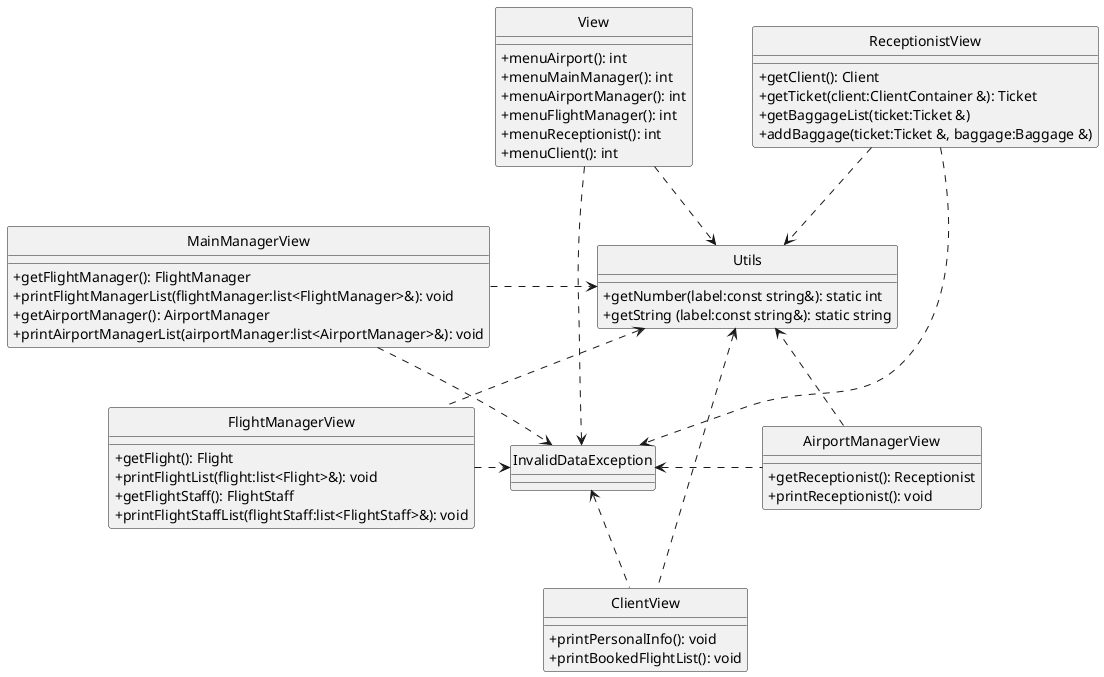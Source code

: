 @startuml
hide circles
skinparam classAttributeIconSize 0

class View {
    +menuAirport(): int
    +menuMainManager(): int
    +menuAirportManager(): int
    +menuFlightManager(): int
    +menuReceptionist(): int
    +menuClient(): int

}

class MainManagerView {
    +getFlightManager(): FlightManager
    +printFlightManagerList(flightManager:list<FlightManager>&): void
    +getAirportManager(): AirportManager
    +printAirportManagerList(airportManager:list<AirportManager>&): void

}

class FlightManagerView {
    +getFlight(): Flight
    +printFlightList(flight:list<Flight>&): void
    +getFlightStaff(): FlightStaff
    +printFlightStaffList(flightStaff:list<FlightStaff>&): void

}

class AirportManagerView {
    +getReceptionist(): Receptionist
    +printReceptionist(): void

}

class ReceptionistView {
    +getClient(): Client
    +getTicket(client:ClientContainer &): Ticket
    +getBaggageList(ticket:Ticket &)
    +addBaggage(ticket:Ticket &, baggage:Baggage &)

}

class ClientView {
    +printPersonalInfo(): void
    +printBookedFlightList(): void

}

class InvalidDataException {

}

class Utils {
    +getNumber(label:const string&): static int
    +getString (label:const string&): static string
}

View .down.> Utils
View .right.> InvalidDataException

ClientView .left.> Utils
ClientView .up.> InvalidDataException

ReceptionistView ..> Utils
ReceptionistView ..> InvalidDataException

AirportManagerView .down.> Utils
AirportManagerView .left.> InvalidDataException

FlightManagerView .up.> Utils
FlightManagerView .right.> InvalidDataException

MainManagerView .right.> Utils
MainManagerView ..> InvalidDataException

@enduml